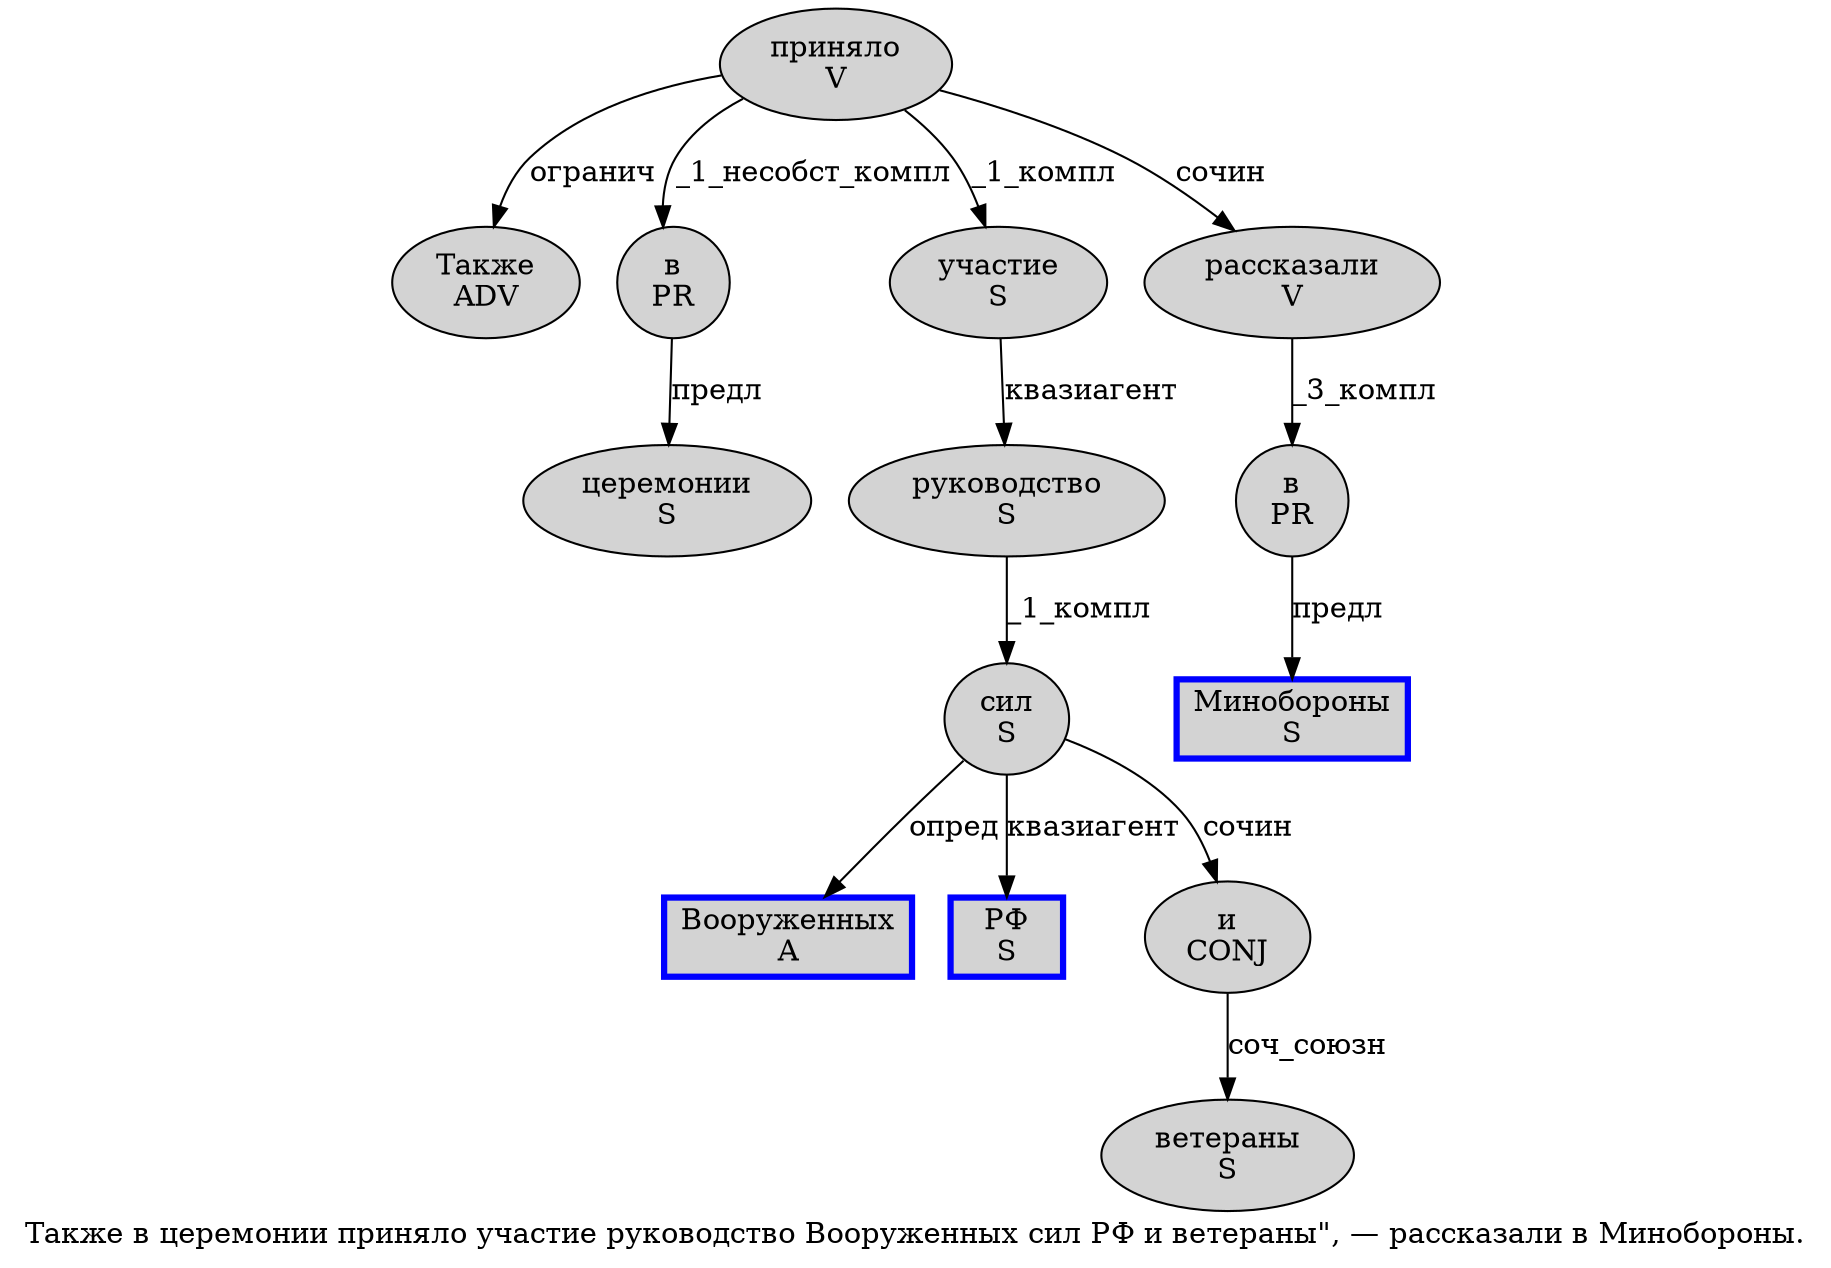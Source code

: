 digraph SENTENCE_395 {
	graph [label="Также в церемонии приняло участие руководство Вооруженных сил РФ и ветераны\", — рассказали в Минобороны."]
	node [style=filled]
		0 [label="Также
ADV" color="" fillcolor=lightgray penwidth=1 shape=ellipse]
		1 [label="в
PR" color="" fillcolor=lightgray penwidth=1 shape=ellipse]
		2 [label="церемонии
S" color="" fillcolor=lightgray penwidth=1 shape=ellipse]
		3 [label="приняло
V" color="" fillcolor=lightgray penwidth=1 shape=ellipse]
		4 [label="участие
S" color="" fillcolor=lightgray penwidth=1 shape=ellipse]
		5 [label="руководство
S" color="" fillcolor=lightgray penwidth=1 shape=ellipse]
		6 [label="Вооруженных
A" color=blue fillcolor=lightgray penwidth=3 shape=box]
		7 [label="сил
S" color="" fillcolor=lightgray penwidth=1 shape=ellipse]
		8 [label="РФ
S" color=blue fillcolor=lightgray penwidth=3 shape=box]
		9 [label="и
CONJ" color="" fillcolor=lightgray penwidth=1 shape=ellipse]
		10 [label="ветераны
S" color="" fillcolor=lightgray penwidth=1 shape=ellipse]
		14 [label="рассказали
V" color="" fillcolor=lightgray penwidth=1 shape=ellipse]
		15 [label="в
PR" color="" fillcolor=lightgray penwidth=1 shape=ellipse]
		16 [label="Минобороны
S" color=blue fillcolor=lightgray penwidth=3 shape=box]
			1 -> 2 [label="предл"]
			4 -> 5 [label="квазиагент"]
			3 -> 0 [label="огранич"]
			3 -> 1 [label="_1_несобст_компл"]
			3 -> 4 [label="_1_компл"]
			3 -> 14 [label="сочин"]
			14 -> 15 [label="_3_компл"]
			5 -> 7 [label="_1_компл"]
			9 -> 10 [label="соч_союзн"]
			7 -> 6 [label="опред"]
			7 -> 8 [label="квазиагент"]
			7 -> 9 [label="сочин"]
			15 -> 16 [label="предл"]
}